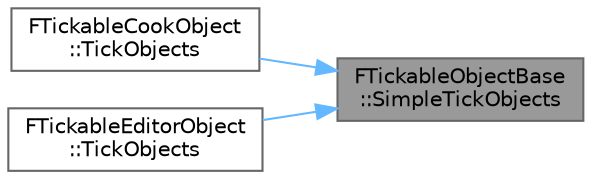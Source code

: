 digraph "FTickableObjectBase::SimpleTickObjects"
{
 // INTERACTIVE_SVG=YES
 // LATEX_PDF_SIZE
  bgcolor="transparent";
  edge [fontname=Helvetica,fontsize=10,labelfontname=Helvetica,labelfontsize=10];
  node [fontname=Helvetica,fontsize=10,shape=box,height=0.2,width=0.4];
  rankdir="RL";
  Node1 [id="Node000001",label="FTickableObjectBase\l::SimpleTickObjects",height=0.2,width=0.4,color="gray40", fillcolor="grey60", style="filled", fontcolor="black",tooltip="Perform a simple tick using a class-specific statics struct and a function ref."];
  Node1 -> Node2 [id="edge1_Node000001_Node000002",dir="back",color="steelblue1",style="solid",tooltip=" "];
  Node2 [id="Node000002",label="FTickableCookObject\l::TickObjects",height=0.2,width=0.4,color="grey40", fillcolor="white", style="filled",URL="$df/d87/classFTickableCookObject.html#a7e54ec2b4b0bc23432f92496f2b21028",tooltip="Calls TickCook on every enabled tickable object."];
  Node1 -> Node3 [id="edge2_Node000001_Node000003",dir="back",color="steelblue1",style="solid",tooltip=" "];
  Node3 [id="Node000003",label="FTickableEditorObject\l::TickObjects",height=0.2,width=0.4,color="grey40", fillcolor="white", style="filled",URL="$d5/d90/classFTickableEditorObject.html#abeafb13614a5ceeb14227261a22dd001",tooltip="Calls Tick on every tickable editor object with tick enabled."];
}

